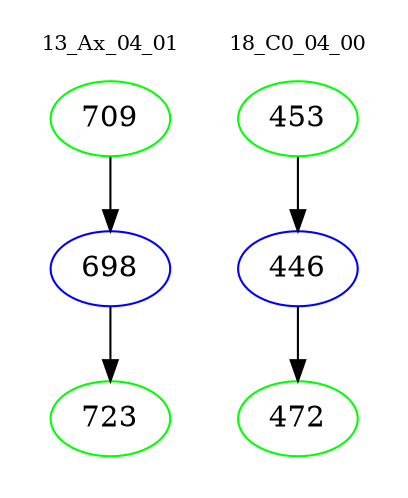 digraph{
subgraph cluster_0 {
color = white
label = "13_Ax_04_01";
fontsize=10;
T0_709 [label="709", color="green"]
T0_709 -> T0_698 [color="black"]
T0_698 [label="698", color="blue"]
T0_698 -> T0_723 [color="black"]
T0_723 [label="723", color="green"]
}
subgraph cluster_1 {
color = white
label = "18_C0_04_00";
fontsize=10;
T1_453 [label="453", color="green"]
T1_453 -> T1_446 [color="black"]
T1_446 [label="446", color="blue"]
T1_446 -> T1_472 [color="black"]
T1_472 [label="472", color="green"]
}
}
